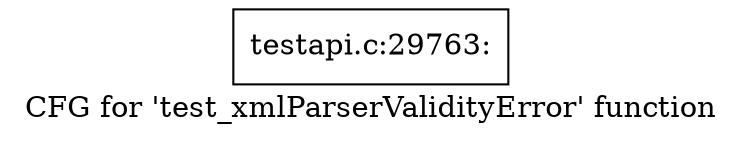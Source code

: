 digraph "CFG for 'test_xmlParserValidityError' function" {
	label="CFG for 'test_xmlParserValidityError' function";

	Node0x50bb150 [shape=record,label="{testapi.c:29763:}"];
}
